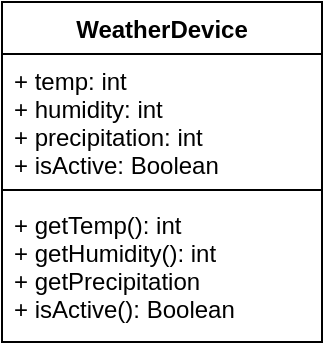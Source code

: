 <mxfile version="12.5.1" type="device"><diagram id="h9d1K8KZQ2oZ66GWg9EP" name="Page-1"><mxGraphModel dx="864" dy="524" grid="1" gridSize="10" guides="1" tooltips="1" connect="1" arrows="1" fold="1" page="1" pageScale="1" pageWidth="850" pageHeight="1100" math="0" shadow="0"><root><mxCell id="0"/><mxCell id="1" parent="0"/><mxCell id="l8HC6dEXw81fWUawIjFK-31" value="WeatherDevice" style="swimlane;fontStyle=1;align=center;verticalAlign=top;childLayout=stackLayout;horizontal=1;startSize=26;horizontalStack=0;resizeParent=1;resizeParentMax=0;resizeLast=0;collapsible=1;marginBottom=0;" vertex="1" parent="1"><mxGeometry x="230" y="300" width="160" height="170" as="geometry"/></mxCell><mxCell id="l8HC6dEXw81fWUawIjFK-32" value="+ temp: int&#10;+ humidity: int&#10;+ precipitation: int&#10;+ isActive: Boolean" style="text;strokeColor=none;fillColor=none;align=left;verticalAlign=top;spacingLeft=4;spacingRight=4;overflow=hidden;rotatable=0;points=[[0,0.5],[1,0.5]];portConstraint=eastwest;" vertex="1" parent="l8HC6dEXw81fWUawIjFK-31"><mxGeometry y="26" width="160" height="64" as="geometry"/></mxCell><mxCell id="l8HC6dEXw81fWUawIjFK-33" value="" style="line;strokeWidth=1;fillColor=none;align=left;verticalAlign=middle;spacingTop=-1;spacingLeft=3;spacingRight=3;rotatable=0;labelPosition=right;points=[];portConstraint=eastwest;" vertex="1" parent="l8HC6dEXw81fWUawIjFK-31"><mxGeometry y="90" width="160" height="8" as="geometry"/></mxCell><mxCell id="l8HC6dEXw81fWUawIjFK-34" value="+ getTemp(): int&#10;+ getHumidity(): int&#10;+ getPrecipitation&#10;+ isActive(): Boolean" style="text;strokeColor=none;fillColor=none;align=left;verticalAlign=top;spacingLeft=4;spacingRight=4;overflow=hidden;rotatable=0;points=[[0,0.5],[1,0.5]];portConstraint=eastwest;" vertex="1" parent="l8HC6dEXw81fWUawIjFK-31"><mxGeometry y="98" width="160" height="72" as="geometry"/></mxCell></root></mxGraphModel></diagram></mxfile>